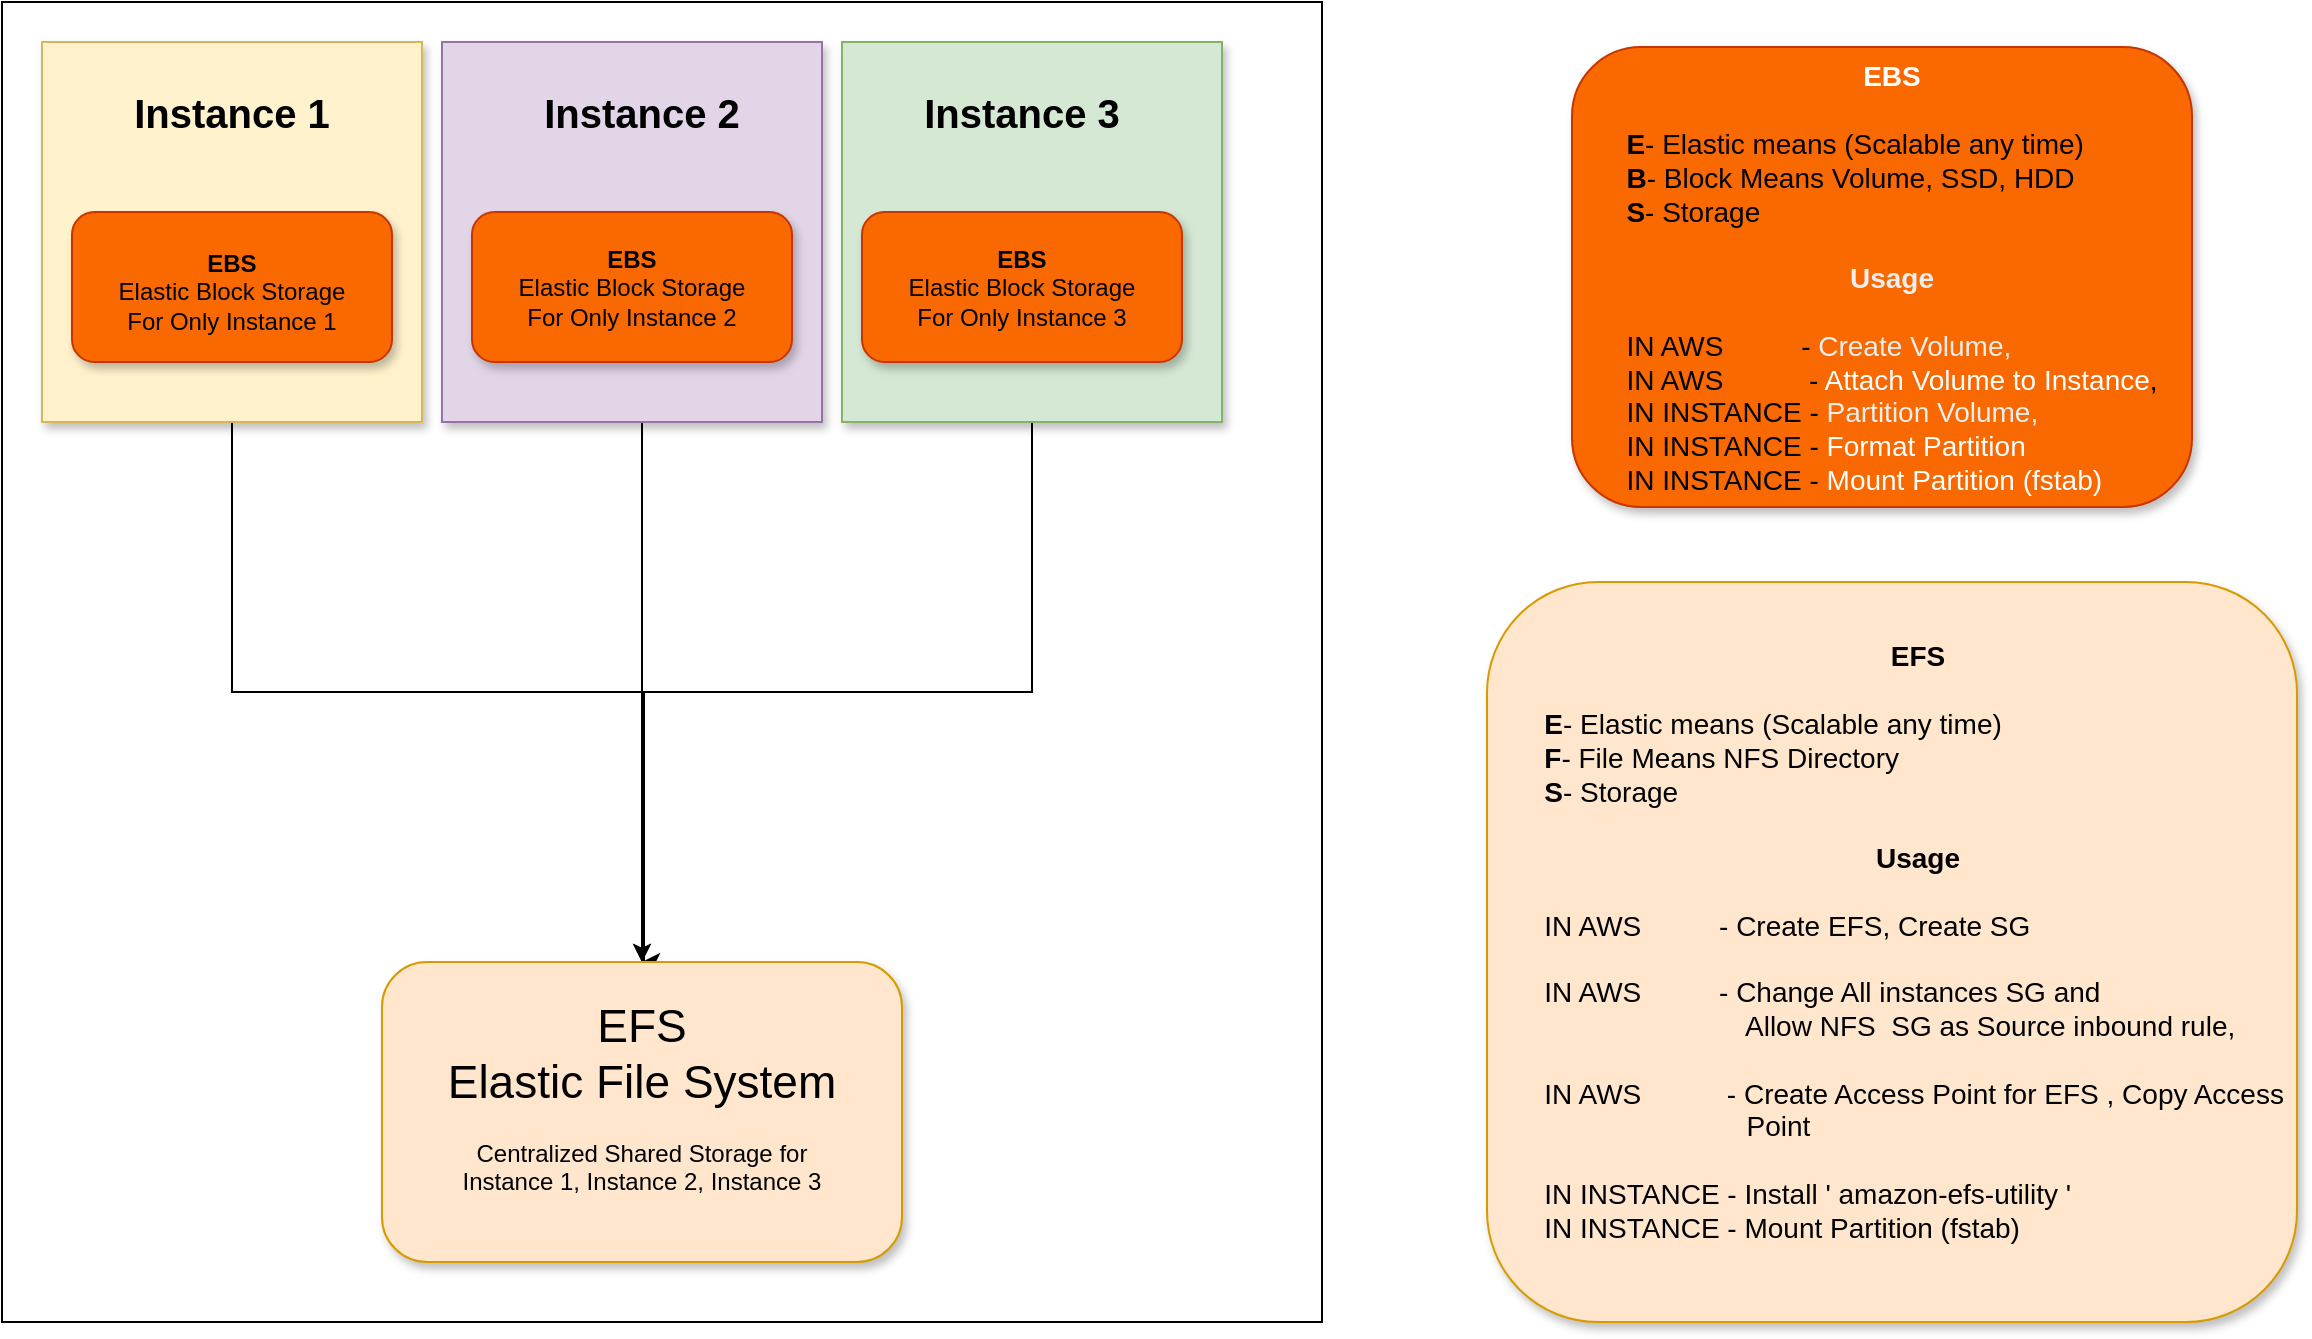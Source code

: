 <mxfile version="21.6.9" type="device">
  <diagram name="Page-1" id="Zq7tg8ZkwFeolr6UA4xp">
    <mxGraphModel dx="2212" dy="1895" grid="1" gridSize="10" guides="1" tooltips="1" connect="1" arrows="1" fold="1" page="1" pageScale="1" pageWidth="850" pageHeight="1100" math="0" shadow="0">
      <root>
        <mxCell id="0" />
        <mxCell id="1" parent="0" />
        <mxCell id="o90qkmfOlStOxSihOOxQ-1" value="" style="whiteSpace=wrap;html=1;aspect=fixed;rounded=0;" parent="1" vertex="1">
          <mxGeometry x="-30" y="-140" width="660" height="660" as="geometry" />
        </mxCell>
        <mxCell id="o90qkmfOlStOxSihOOxQ-26" style="edgeStyle=orthogonalEdgeStyle;rounded=0;orthogonalLoop=1;jettySize=auto;html=1;exitX=0.5;exitY=1;exitDx=0;exitDy=0;" parent="1" source="o90qkmfOlStOxSihOOxQ-2" target="o90qkmfOlStOxSihOOxQ-16" edge="1">
          <mxGeometry relative="1" as="geometry" />
        </mxCell>
        <mxCell id="o90qkmfOlStOxSihOOxQ-2" value="" style="whiteSpace=wrap;html=1;aspect=fixed;shadow=1;fillColor=#fff2cc;strokeColor=#d6b656;" parent="1" vertex="1">
          <mxGeometry x="-10" y="-120" width="190" height="190" as="geometry" />
        </mxCell>
        <mxCell id="o90qkmfOlStOxSihOOxQ-27" style="edgeStyle=orthogonalEdgeStyle;rounded=0;orthogonalLoop=1;jettySize=auto;html=1;" parent="1" source="o90qkmfOlStOxSihOOxQ-3" edge="1">
          <mxGeometry relative="1" as="geometry">
            <mxPoint x="290" y="340" as="targetPoint" />
            <Array as="points">
              <mxPoint x="290" y="205" />
              <mxPoint x="291" y="205" />
            </Array>
          </mxGeometry>
        </mxCell>
        <mxCell id="o90qkmfOlStOxSihOOxQ-3" value="" style="whiteSpace=wrap;html=1;aspect=fixed;shadow=1;fillColor=#e1d5e7;strokeColor=#9673a6;" parent="1" vertex="1">
          <mxGeometry x="190" y="-120" width="190" height="190" as="geometry" />
        </mxCell>
        <mxCell id="o90qkmfOlStOxSihOOxQ-28" style="edgeStyle=orthogonalEdgeStyle;rounded=0;orthogonalLoop=1;jettySize=auto;html=1;entryX=0.5;entryY=0;entryDx=0;entryDy=0;" parent="1" source="o90qkmfOlStOxSihOOxQ-4" target="o90qkmfOlStOxSihOOxQ-16" edge="1">
          <mxGeometry relative="1" as="geometry" />
        </mxCell>
        <mxCell id="o90qkmfOlStOxSihOOxQ-4" value="" style="whiteSpace=wrap;html=1;aspect=fixed;shadow=1;fillColor=#d5e8d4;strokeColor=#82b366;" parent="1" vertex="1">
          <mxGeometry x="390" y="-120" width="190" height="190" as="geometry" />
        </mxCell>
        <mxCell id="o90qkmfOlStOxSihOOxQ-7" value="&lt;font style=&quot;font-size: 20px;&quot;&gt;Instance 1&lt;/font&gt;" style="text;html=1;strokeColor=none;fillColor=none;align=center;verticalAlign=middle;whiteSpace=wrap;rounded=0;fontStyle=1" parent="1" vertex="1">
          <mxGeometry x="25" y="-110" width="120" height="50" as="geometry" />
        </mxCell>
        <mxCell id="o90qkmfOlStOxSihOOxQ-12" value="" style="rounded=1;whiteSpace=wrap;html=1;shadow=1;fillColor=#fa6800;fontColor=#000000;strokeColor=#C73500;" parent="1" vertex="1">
          <mxGeometry x="400" y="-35" width="160" height="75" as="geometry" />
        </mxCell>
        <mxCell id="o90qkmfOlStOxSihOOxQ-15" value="&lt;div&gt;&lt;b&gt;EBS&lt;/b&gt;&lt;/div&gt;&lt;div&gt;Elastic Block Storage&lt;br&gt;&lt;/div&gt;&lt;div&gt;For Only Instance 3&lt;br&gt;&lt;/div&gt;" style="text;html=1;strokeColor=none;fillColor=none;align=center;verticalAlign=middle;whiteSpace=wrap;rounded=0;fontStyle=0" parent="1" vertex="1">
          <mxGeometry x="410" y="-18.75" width="140" height="42.5" as="geometry" />
        </mxCell>
        <mxCell id="o90qkmfOlStOxSihOOxQ-16" value="" style="rounded=1;whiteSpace=wrap;html=1;glass=0;shadow=1;fillColor=#ffe6cc;strokeColor=#d79b00;" parent="1" vertex="1">
          <mxGeometry x="160" y="340" width="260" height="150" as="geometry" />
        </mxCell>
        <mxCell id="o90qkmfOlStOxSihOOxQ-17" value="&lt;div style=&quot;font-size: 23px;&quot;&gt;&lt;font style=&quot;font-size: 23px;&quot;&gt;EFS&lt;/font&gt;&lt;/div&gt;&lt;div style=&quot;font-size: 23px;&quot;&gt;&lt;font style=&quot;font-size: 23px;&quot;&gt;Elastic File System&lt;font style=&quot;font-size: 23px;&quot;&gt;&lt;br&gt;&lt;/font&gt;&lt;/font&gt;&lt;/div&gt;&lt;div&gt;&lt;br&gt;&lt;/div&gt;&lt;div&gt;Centralized Shared Storage for&lt;/div&gt;&lt;div&gt;Instance 1, Instance 2, Instance 3&lt;br&gt;&lt;/div&gt;&lt;div&gt;&lt;br&gt;&lt;/div&gt;" style="text;html=1;strokeColor=none;fillColor=none;align=center;verticalAlign=middle;whiteSpace=wrap;rounded=0;fontStyle=0" parent="1" vertex="1">
          <mxGeometry x="175" y="360" width="230" height="110" as="geometry" />
        </mxCell>
        <mxCell id="o90qkmfOlStOxSihOOxQ-19" value="" style="rounded=1;whiteSpace=wrap;html=1;shadow=1;fillColor=#fa6800;fontColor=#000000;strokeColor=#C73500;" parent="1" vertex="1">
          <mxGeometry x="205" y="-35" width="160" height="75" as="geometry" />
        </mxCell>
        <mxCell id="o90qkmfOlStOxSihOOxQ-20" value="&lt;div&gt;&lt;b&gt;EBS&lt;/b&gt;&lt;/div&gt;&lt;div&gt;Elastic Block Storage&lt;br&gt;&lt;/div&gt;&lt;div&gt;For Only Instance 2&lt;br&gt;&lt;/div&gt;" style="text;html=1;strokeColor=none;fillColor=none;align=center;verticalAlign=middle;whiteSpace=wrap;rounded=0;fontStyle=0" parent="1" vertex="1">
          <mxGeometry x="215" y="-23.75" width="140" height="52.5" as="geometry" />
        </mxCell>
        <mxCell id="o90qkmfOlStOxSihOOxQ-21" value="" style="rounded=1;whiteSpace=wrap;html=1;shadow=1;fillColor=#fa6800;fontColor=#000000;strokeColor=#C73500;" parent="1" vertex="1">
          <mxGeometry x="5" y="-35" width="160" height="75" as="geometry" />
        </mxCell>
        <mxCell id="o90qkmfOlStOxSihOOxQ-22" value="&lt;div&gt;&lt;b&gt;EBS&lt;/b&gt;&lt;/div&gt;&lt;div&gt;Elastic Block Storage&lt;br&gt;&lt;/div&gt;&lt;div&gt;For Only Instance 1&lt;br&gt;&lt;/div&gt;" style="text;html=1;strokeColor=none;fillColor=none;align=center;verticalAlign=middle;whiteSpace=wrap;rounded=0;fontStyle=0" parent="1" vertex="1">
          <mxGeometry x="15" y="-30" width="140" height="70" as="geometry" />
        </mxCell>
        <mxCell id="o90qkmfOlStOxSihOOxQ-23" value="&lt;font style=&quot;font-size: 20px;&quot;&gt;Instance 2&lt;br&gt;&lt;/font&gt;" style="text;html=1;strokeColor=none;fillColor=none;align=center;verticalAlign=middle;whiteSpace=wrap;rounded=0;fontStyle=1" parent="1" vertex="1">
          <mxGeometry x="230" y="-110" width="120" height="50" as="geometry" />
        </mxCell>
        <mxCell id="o90qkmfOlStOxSihOOxQ-24" value="&lt;font style=&quot;font-size: 20px;&quot;&gt;Instance 3&lt;br&gt;&lt;/font&gt;" style="text;html=1;strokeColor=none;fillColor=none;align=center;verticalAlign=middle;whiteSpace=wrap;rounded=0;fontStyle=1" parent="1" vertex="1">
          <mxGeometry x="420" y="-110" width="120" height="50" as="geometry" />
        </mxCell>
        <mxCell id="o90qkmfOlStOxSihOOxQ-29" value="" style="rounded=1;whiteSpace=wrap;html=1;shadow=1;fillColor=#fa6800;fontColor=#000000;strokeColor=#C73500;" parent="1" vertex="1">
          <mxGeometry x="755" y="-117.5" width="310" height="230" as="geometry" />
        </mxCell>
        <mxCell id="o90qkmfOlStOxSihOOxQ-30" value="&lt;div align=&quot;center&quot; style=&quot;font-size: 14px;&quot;&gt;&lt;font color=&quot;#ffffff&quot; style=&quot;font-size: 14px;&quot;&gt;&lt;b&gt;EBS&lt;br&gt;&lt;/b&gt;&lt;/font&gt;&lt;/div&gt;&lt;div align=&quot;center&quot; style=&quot;font-size: 14px;&quot;&gt;&lt;font color=&quot;#ffffff&quot; style=&quot;font-size: 14px;&quot;&gt;&lt;b&gt;&lt;br&gt;&lt;/b&gt;&lt;/font&gt;&lt;/div&gt;&lt;div align=&quot;left&quot; style=&quot;font-size: 14px;&quot;&gt;&lt;font style=&quot;font-size: 14px;&quot;&gt;&lt;b&gt;E&lt;/b&gt;- Elastic means (Scalable any time)&lt;/font&gt;&lt;/div&gt;&lt;div align=&quot;left&quot; style=&quot;font-size: 14px;&quot;&gt;&lt;font style=&quot;font-size: 14px;&quot;&gt;&lt;b&gt;B&lt;/b&gt;- Block Means Volume, SSD, HDD&lt;/font&gt;&lt;/div&gt;&lt;div align=&quot;left&quot; style=&quot;font-size: 14px;&quot;&gt;&lt;font style=&quot;font-size: 14px;&quot;&gt;&lt;b&gt;S&lt;/b&gt;- Storage&lt;/font&gt;&lt;/div&gt;&lt;div style=&quot;font-size: 14px;&quot;&gt;&lt;font style=&quot;font-size: 14px;&quot;&gt;&lt;br&gt;&lt;/font&gt;&lt;/div&gt;&lt;div style=&quot;font-size: 14px;&quot;&gt;&lt;b&gt;&lt;font color=&quot;#eeeeec&quot; style=&quot;font-size: 14px;&quot;&gt;Usage&lt;br&gt;&lt;/font&gt;&lt;/b&gt;&lt;/div&gt;&lt;div style=&quot;font-size: 14px;&quot;&gt;&lt;b&gt;&lt;font color=&quot;#eeeeec&quot; style=&quot;font-size: 14px;&quot;&gt;&lt;br&gt;&lt;/font&gt;&lt;/b&gt;&lt;/div&gt;&lt;div align=&quot;left&quot; style=&quot;font-size: 14px;&quot;&gt;&lt;font style=&quot;font-size: 14px;&quot;&gt;IN AWS&amp;nbsp;&amp;nbsp;&amp;nbsp;&amp;nbsp;&amp;nbsp;&amp;nbsp;&amp;nbsp;&amp;nbsp;&amp;nbsp; - &lt;font color=&quot;#eeeeec&quot;&gt;Create Volume,&amp;nbsp;&lt;/font&gt;&lt;/font&gt;&lt;/div&gt;&lt;div align=&quot;left&quot; style=&quot;font-size: 14px;&quot;&gt;&lt;font style=&quot;font-size: 14px;&quot;&gt;IN AWS&amp;nbsp;&amp;nbsp;&amp;nbsp;&amp;nbsp;&amp;nbsp;&amp;nbsp;&amp;nbsp;&amp;nbsp;&amp;nbsp;&amp;nbsp; - &lt;font color=&quot;#ffffff&quot;&gt;Attach Volume to Instance&lt;/font&gt;,&lt;br&gt;&lt;/font&gt;&lt;/div&gt;&lt;div align=&quot;left&quot; style=&quot;font-size: 14px;&quot;&gt;&lt;font style=&quot;font-size: 14px;&quot;&gt;IN INSTANCE - &lt;font color=&quot;#eeeeec&quot;&gt;Partition Volume,&lt;/font&gt;&lt;/font&gt;&lt;/div&gt;&lt;div align=&quot;left&quot; style=&quot;font-size: 14px;&quot;&gt;&lt;font style=&quot;font-size: 14px;&quot;&gt;IN INSTANCE -&lt;/font&gt;&lt;font style=&quot;font-size: 14px;&quot;&gt; &lt;font color=&quot;#ffffff&quot;&gt;Format Partition&lt;/font&gt;&amp;nbsp;&lt;/font&gt;&lt;/div&gt;&lt;div align=&quot;left&quot; style=&quot;font-size: 14px;&quot;&gt;&lt;font style=&quot;font-size: 14px;&quot;&gt;IN INSTANCE -&lt;/font&gt;&lt;font style=&quot;font-size: 14px;&quot;&gt; &lt;font color=&quot;#ffffff&quot;&gt;Mount Partition&lt;font style=&quot;font-size: 14px;&quot;&gt; (fstab)&lt;br&gt;&lt;/font&gt;&lt;/font&gt;&lt;/font&gt;&lt;/div&gt;" style="text;html=1;strokeColor=none;fillColor=none;align=center;verticalAlign=middle;whiteSpace=wrap;rounded=0;fontStyle=0" parent="1" vertex="1">
          <mxGeometry x="765" y="-110" width="300" height="215" as="geometry" />
        </mxCell>
        <mxCell id="o90qkmfOlStOxSihOOxQ-32" value="" style="rounded=1;whiteSpace=wrap;html=1;shadow=1;fillColor=#ffe6cc;strokeColor=#d79b00;" parent="1" vertex="1">
          <mxGeometry x="712.5" y="150" width="405" height="370" as="geometry" />
        </mxCell>
        <mxCell id="o90qkmfOlStOxSihOOxQ-33" value="&lt;div style=&quot;font-size: 14px;&quot;&gt;&lt;font style=&quot;font-size: 14px;&quot;&gt;&lt;b&gt;EFS&lt;br&gt;&lt;/b&gt;&lt;/font&gt;&lt;/div&gt;&lt;div align=&quot;left&quot; style=&quot;font-size: 14px;&quot;&gt;&lt;font style=&quot;font-size: 14px;&quot;&gt;&lt;br&gt;&lt;/font&gt;&lt;/div&gt;&lt;div align=&quot;left&quot; style=&quot;font-size: 14px;&quot;&gt;&lt;font style=&quot;font-size: 14px;&quot;&gt;&lt;b&gt;E&lt;/b&gt;- Elastic means (Scalable any time)&lt;/font&gt;&lt;/div&gt;&lt;div align=&quot;left&quot; style=&quot;font-size: 14px;&quot;&gt;&lt;font style=&quot;font-size: 14px;&quot;&gt;&lt;b&gt;F&lt;/b&gt;- File Means NFS Directory&lt;br&gt;&lt;/font&gt;&lt;/div&gt;&lt;div align=&quot;left&quot; style=&quot;font-size: 14px;&quot;&gt;&lt;font style=&quot;font-size: 14px;&quot;&gt;&lt;b&gt;S&lt;/b&gt;- Storage&lt;/font&gt;&lt;/div&gt;&lt;div style=&quot;font-size: 14px;&quot;&gt;&lt;font style=&quot;font-size: 14px;&quot;&gt;&lt;br&gt;&lt;/font&gt;&lt;/div&gt;&lt;div style=&quot;font-size: 14px;&quot;&gt;&lt;b&gt;&lt;font style=&quot;font-size: 14px;&quot;&gt;Usage&lt;br&gt;&lt;/font&gt;&lt;/b&gt;&lt;/div&gt;&lt;div style=&quot;font-size: 14px;&quot;&gt;&lt;b&gt;&lt;font style=&quot;font-size: 14px;&quot;&gt;&lt;br&gt;&lt;/font&gt;&lt;/b&gt;&lt;/div&gt;&lt;div align=&quot;left&quot; style=&quot;font-size: 14px;&quot;&gt;&lt;font style=&quot;font-size: 14px;&quot;&gt;IN AWS&amp;nbsp;&amp;nbsp;&amp;nbsp;&amp;nbsp;&amp;nbsp;&amp;nbsp;&amp;nbsp;&amp;nbsp;&amp;nbsp; - Create EFS, Create SG&lt;br&gt;&lt;/font&gt;&lt;/div&gt;&lt;div align=&quot;left&quot; style=&quot;font-size: 14px;&quot;&gt;&lt;font style=&quot;font-size: 14px;&quot;&gt;&lt;br&gt;&lt;/font&gt;&lt;/div&gt;&lt;div align=&quot;left&quot; style=&quot;font-size: 14px;&quot;&gt;&lt;font style=&quot;font-size: 14px;&quot;&gt;IN AWS&amp;nbsp;&amp;nbsp;&amp;nbsp;&amp;nbsp;&amp;nbsp;&amp;nbsp;&amp;nbsp;&amp;nbsp;&amp;nbsp; - Change All instances SG and&amp;nbsp;&lt;/font&gt;&lt;/div&gt;&lt;div align=&quot;left&quot; style=&quot;font-size: 14px;&quot;&gt;&lt;font style=&quot;font-size: 14px;&quot;&gt;&amp;nbsp;&amp;nbsp;&amp;nbsp;&amp;nbsp;&amp;nbsp;&amp;nbsp;&amp;nbsp;&amp;nbsp;&amp;nbsp;&amp;nbsp;&amp;nbsp;&amp;nbsp;&amp;nbsp;&amp;nbsp;&amp;nbsp;&amp;nbsp;&amp;nbsp;&amp;nbsp;&amp;nbsp;&amp;nbsp;&amp;nbsp;&amp;nbsp;&amp;nbsp;&amp;nbsp;&amp;nbsp; Allow NFS&amp;nbsp; SG as Source inbound rule,&lt;br&gt;&lt;/font&gt;&lt;/div&gt;&lt;div align=&quot;left&quot; style=&quot;font-size: 14px;&quot;&gt;&lt;font style=&quot;font-size: 14px;&quot;&gt;&lt;br&gt;&lt;/font&gt;&lt;/div&gt;&lt;div align=&quot;left&quot; style=&quot;font-size: 14px;&quot;&gt;&lt;font style=&quot;font-size: 14px;&quot;&gt;IN AWS&amp;nbsp;&amp;nbsp;&amp;nbsp;&amp;nbsp;&amp;nbsp;&amp;nbsp;&amp;nbsp;&amp;nbsp;&amp;nbsp;&amp;nbsp; - Create Access Point for EFS , Copy Access&amp;nbsp;&lt;/font&gt;&lt;/div&gt;&lt;div align=&quot;left&quot; style=&quot;font-size: 14px;&quot;&gt;&lt;font style=&quot;font-size: 14px;&quot;&gt;&lt;span style=&quot;white-space: pre;&quot;&gt;&#x9;&lt;/span&gt;&lt;span style=&quot;white-space: pre;&quot;&gt;&#x9;&lt;/span&gt;&lt;span style=&quot;white-space: pre;&quot;&gt;&#x9;&lt;/span&gt;&amp;nbsp; Point&lt;br&gt;&lt;/font&gt;&lt;/div&gt;&lt;div align=&quot;left&quot; style=&quot;font-size: 14px;&quot;&gt;&lt;font style=&quot;font-size: 14px;&quot;&gt;&lt;br&gt;&lt;/font&gt;&lt;/div&gt;&lt;div align=&quot;left&quot; style=&quot;font-size: 14px;&quot;&gt;&lt;font style=&quot;font-size: 14px;&quot;&gt;IN INSTANCE -&lt;/font&gt;&lt;font style=&quot;font-size: 14px;&quot;&gt; Install &#39; amazon-efs-utility &#39;&lt;br&gt;&lt;/font&gt;&lt;/div&gt;&lt;div align=&quot;left&quot; style=&quot;font-size: 14px;&quot;&gt;&lt;font style=&quot;font-size: 14px;&quot;&gt;IN INSTANCE -&lt;/font&gt;&lt;font style=&quot;font-size: 14px;&quot;&gt; Mount Partition&lt;font style=&quot;font-size: 14px;&quot;&gt; (fstab)&lt;br&gt;&lt;/font&gt;&lt;/font&gt;&lt;/div&gt;" style="text;html=1;strokeColor=none;fillColor=none;align=center;verticalAlign=middle;whiteSpace=wrap;rounded=0;fontStyle=0" parent="1" vertex="1">
          <mxGeometry x="737.5" y="170" width="380" height="320" as="geometry" />
        </mxCell>
      </root>
    </mxGraphModel>
  </diagram>
</mxfile>
